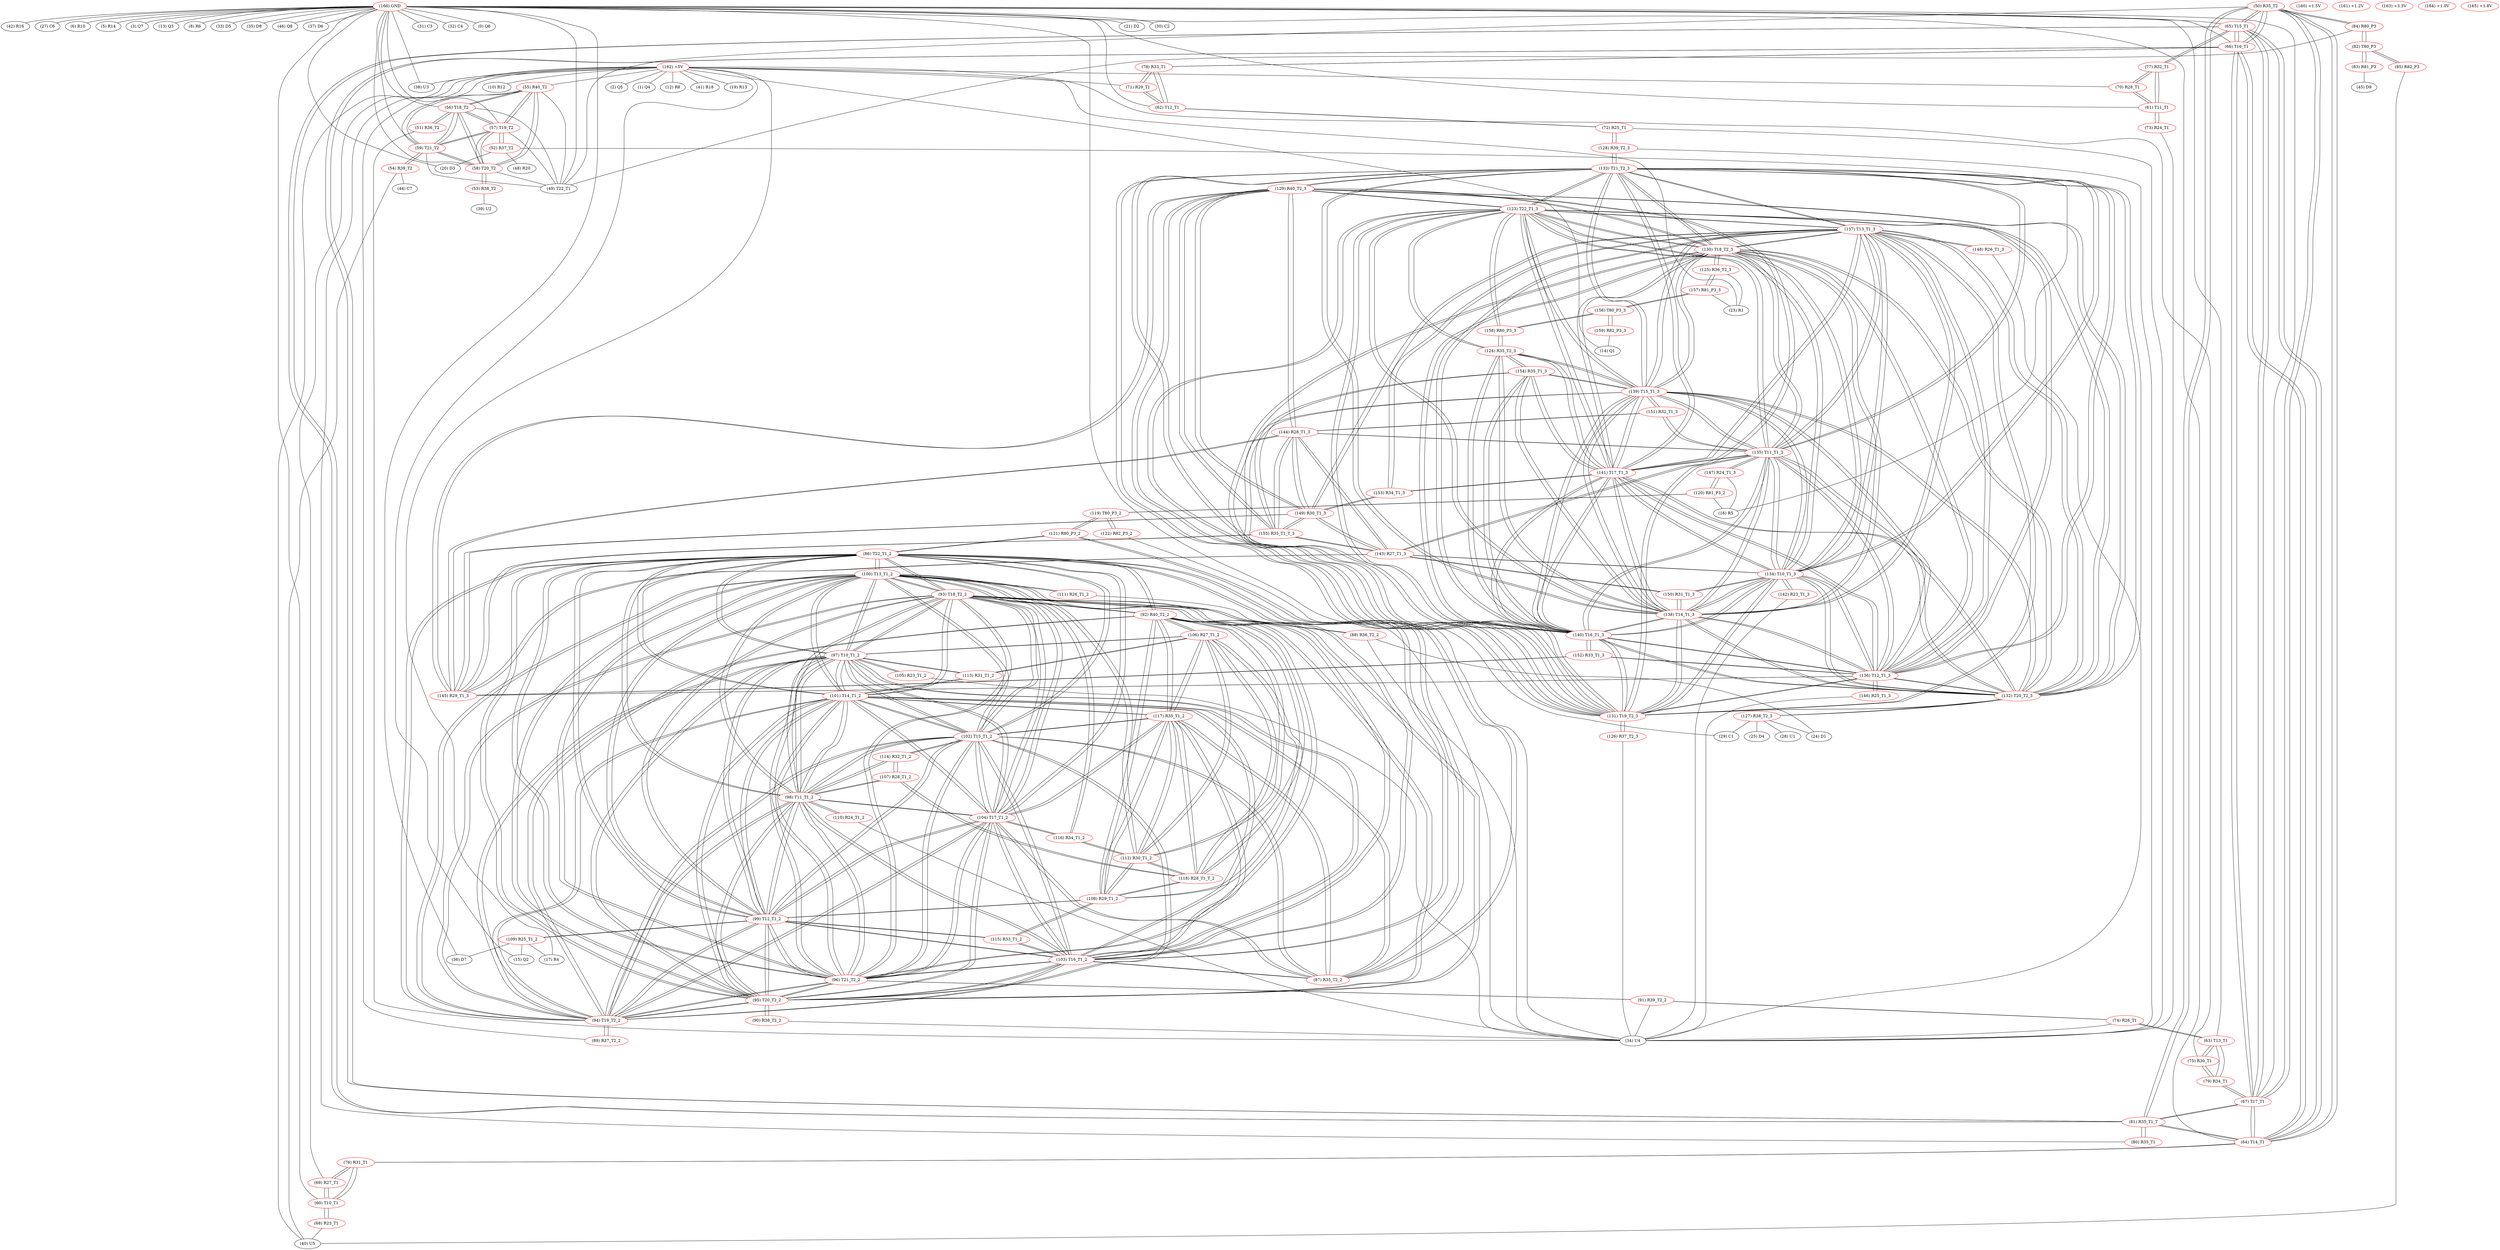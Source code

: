 graph {
	50 [label="(50) R35_T2" color=red]
	65 [label="(65) T15_T1"]
	66 [label="(66) T16_T1"]
	64 [label="(64) T14_T1"]
	67 [label="(67) T17_T1"]
	81 [label="(81) R35_T1_T"]
	84 [label="(84) R80_P3"]
	49 [label="(49) T22_T1"]
	51 [label="(51) R36_T2" color=red]
	34 [label="(34) U4"]
	56 [label="(56) T18_T2"]
	52 [label="(52) R37_T2" color=red]
	48 [label="(48) R20"]
	20 [label="(20) D3"]
	16 [label="(16) R5"]
	57 [label="(57) T19_T2"]
	53 [label="(53) R38_T2" color=red]
	39 [label="(39) U2"]
	58 [label="(58) T20_T2"]
	54 [label="(54) R39_T2" color=red]
	44 [label="(44) C7"]
	40 [label="(40) U5"]
	59 [label="(59) T21_T2"]
	55 [label="(55) R40_T2" color=red]
	57 [label="(57) T19_T2"]
	58 [label="(58) T20_T2"]
	59 [label="(59) T21_T2"]
	49 [label="(49) T22_T1"]
	56 [label="(56) T18_T2"]
	56 [label="(56) T18_T2" color=red]
	57 [label="(57) T19_T2"]
	58 [label="(58) T20_T2"]
	59 [label="(59) T21_T2"]
	49 [label="(49) T22_T1"]
	55 [label="(55) R40_T2"]
	51 [label="(51) R36_T2"]
	57 [label="(57) T19_T2" color=red]
	58 [label="(58) T20_T2"]
	59 [label="(59) T21_T2"]
	49 [label="(49) T22_T1"]
	56 [label="(56) T18_T2"]
	55 [label="(55) R40_T2"]
	52 [label="(52) R37_T2"]
	58 [label="(58) T20_T2" color=red]
	57 [label="(57) T19_T2"]
	59 [label="(59) T21_T2"]
	49 [label="(49) T22_T1"]
	56 [label="(56) T18_T2"]
	55 [label="(55) R40_T2"]
	53 [label="(53) R38_T2"]
	59 [label="(59) T21_T2" color=red]
	57 [label="(57) T19_T2"]
	58 [label="(58) T20_T2"]
	49 [label="(49) T22_T1"]
	56 [label="(56) T18_T2"]
	55 [label="(55) R40_T2"]
	54 [label="(54) R39_T2"]
	60 [label="(60) T10_T1" color=red]
	68 [label="(68) R23_T1"]
	69 [label="(69) R27_T1"]
	76 [label="(76) R31_T1"]
	61 [label="(61) T11_T1" color=red]
	73 [label="(73) R24_T1"]
	77 [label="(77) R32_T1"]
	70 [label="(70) R28_T1"]
	62 [label="(62) T12_T1" color=red]
	78 [label="(78) R33_T1"]
	71 [label="(71) R29_T1"]
	72 [label="(72) R25_T1"]
	63 [label="(63) T13_T1" color=red]
	75 [label="(75) R30_T1"]
	79 [label="(79) R34_T1"]
	74 [label="(74) R26_T1"]
	64 [label="(64) T14_T1" color=red]
	65 [label="(65) T15_T1"]
	66 [label="(66) T16_T1"]
	67 [label="(67) T17_T1"]
	50 [label="(50) R35_T2"]
	81 [label="(81) R35_T1_T"]
	76 [label="(76) R31_T1"]
	65 [label="(65) T15_T1" color=red]
	66 [label="(66) T16_T1"]
	64 [label="(64) T14_T1"]
	67 [label="(67) T17_T1"]
	50 [label="(50) R35_T2"]
	81 [label="(81) R35_T1_T"]
	77 [label="(77) R32_T1"]
	66 [label="(66) T16_T1" color=red]
	65 [label="(65) T15_T1"]
	64 [label="(64) T14_T1"]
	67 [label="(67) T17_T1"]
	50 [label="(50) R35_T2"]
	81 [label="(81) R35_T1_T"]
	78 [label="(78) R33_T1"]
	67 [label="(67) T17_T1" color=red]
	65 [label="(65) T15_T1"]
	66 [label="(66) T16_T1"]
	64 [label="(64) T14_T1"]
	50 [label="(50) R35_T2"]
	81 [label="(81) R35_T1_T"]
	79 [label="(79) R34_T1"]
	68 [label="(68) R23_T1" color=red]
	40 [label="(40) U5"]
	60 [label="(60) T10_T1"]
	69 [label="(69) R27_T1" color=red]
	60 [label="(60) T10_T1"]
	76 [label="(76) R31_T1"]
	70 [label="(70) R28_T1" color=red]
	77 [label="(77) R32_T1"]
	61 [label="(61) T11_T1"]
	71 [label="(71) R29_T1" color=red]
	78 [label="(78) R33_T1"]
	62 [label="(62) T12_T1"]
	72 [label="(72) R25_T1" color=red]
	34 [label="(34) U4"]
	128 [label="(128) R39_T2_3"]
	62 [label="(62) T12_T1"]
	73 [label="(73) R24_T1" color=red]
	34 [label="(34) U4"]
	61 [label="(61) T11_T1"]
	74 [label="(74) R26_T1" color=red]
	34 [label="(34) U4"]
	91 [label="(91) R39_T2_2"]
	63 [label="(63) T13_T1"]
	75 [label="(75) R30_T1" color=red]
	79 [label="(79) R34_T1"]
	63 [label="(63) T13_T1"]
	76 [label="(76) R31_T1" color=red]
	69 [label="(69) R27_T1"]
	60 [label="(60) T10_T1"]
	64 [label="(64) T14_T1"]
	77 [label="(77) R32_T1" color=red]
	65 [label="(65) T15_T1"]
	61 [label="(61) T11_T1"]
	70 [label="(70) R28_T1"]
	78 [label="(78) R33_T1" color=red]
	66 [label="(66) T16_T1"]
	62 [label="(62) T12_T1"]
	71 [label="(71) R29_T1"]
	79 [label="(79) R34_T1" color=red]
	67 [label="(67) T17_T1"]
	75 [label="(75) R30_T1"]
	63 [label="(63) T13_T1"]
	80 [label="(80) R35_T1" color=red]
	81 [label="(81) R35_T1_T"]
	81 [label="(81) R35_T1_T" color=red]
	65 [label="(65) T15_T1"]
	66 [label="(66) T16_T1"]
	64 [label="(64) T14_T1"]
	67 [label="(67) T17_T1"]
	50 [label="(50) R35_T2"]
	80 [label="(80) R35_T1"]
	82 [label="(82) T80_P3" color=red]
	83 [label="(83) R81_P3"]
	85 [label="(85) R82_P3"]
	84 [label="(84) R80_P3"]
	83 [label="(83) R81_P3" color=red]
	45 [label="(45) D9"]
	82 [label="(82) T80_P3"]
	84 [label="(84) R80_P3" color=red]
	49 [label="(49) T22_T1"]
	50 [label="(50) R35_T2"]
	82 [label="(82) T80_P3"]
	85 [label="(85) R82_P3" color=red]
	40 [label="(40) U5"]
	82 [label="(82) T80_P3"]
	86 [label="(86) T22_T1_2" color=red]
	100 [label="(100) T13_T1_2"]
	93 [label="(93) T18_T2_2"]
	94 [label="(94) T19_T2_2"]
	99 [label="(99) T12_T1_2"]
	102 [label="(102) T15_T1_2"]
	101 [label="(101) T14_T1_2"]
	95 [label="(95) T20_T2_2"]
	96 [label="(96) T21_T2_2"]
	98 [label="(98) T11_T1_2"]
	97 [label="(97) T10_T1_2"]
	103 [label="(103) T16_T1_2"]
	104 [label="(104) T17_T1_2"]
	92 [label="(92) R40_T2_2"]
	121 [label="(121) R80_P3_2"]
	87 [label="(87) R35_T2_2"]
	87 [label="(87) R35_T2_2" color=red]
	102 [label="(102) T15_T1_2"]
	103 [label="(103) T16_T1_2"]
	101 [label="(101) T14_T1_2"]
	104 [label="(104) T17_T1_2"]
	117 [label="(117) R35_T1_2"]
	121 [label="(121) R80_P3_2"]
	86 [label="(86) T22_T1_2"]
	88 [label="(88) R36_T2_2" color=red]
	24 [label="(24) D1"]
	34 [label="(34) U4"]
	93 [label="(93) T18_T2_2"]
	89 [label="(89) R37_T2_2" color=red]
	94 [label="(94) T19_T2_2"]
	90 [label="(90) R38_T2_2" color=red]
	34 [label="(34) U4"]
	95 [label="(95) T20_T2_2"]
	91 [label="(91) R39_T2_2" color=red]
	34 [label="(34) U4"]
	74 [label="(74) R26_T1"]
	96 [label="(96) T21_T2_2"]
	92 [label="(92) R40_T2_2" color=red]
	94 [label="(94) T19_T2_2"]
	95 [label="(95) T20_T2_2"]
	96 [label="(96) T21_T2_2"]
	86 [label="(86) T22_T1_2"]
	93 [label="(93) T18_T2_2"]
	108 [label="(108) R29_T1_2"]
	118 [label="(118) R28_T1_T_2"]
	112 [label="(112) R30_T1_2"]
	106 [label="(106) R27_T1_2"]
	117 [label="(117) R35_T1_2"]
	93 [label="(93) T18_T2_2" color=red]
	100 [label="(100) T13_T1_2"]
	94 [label="(94) T19_T2_2"]
	99 [label="(99) T12_T1_2"]
	102 [label="(102) T15_T1_2"]
	101 [label="(101) T14_T1_2"]
	95 [label="(95) T20_T2_2"]
	96 [label="(96) T21_T2_2"]
	98 [label="(98) T11_T1_2"]
	97 [label="(97) T10_T1_2"]
	86 [label="(86) T22_T1_2"]
	103 [label="(103) T16_T1_2"]
	104 [label="(104) T17_T1_2"]
	92 [label="(92) R40_T2_2"]
	88 [label="(88) R36_T2_2"]
	94 [label="(94) T19_T2_2" color=red]
	100 [label="(100) T13_T1_2"]
	93 [label="(93) T18_T2_2"]
	99 [label="(99) T12_T1_2"]
	102 [label="(102) T15_T1_2"]
	101 [label="(101) T14_T1_2"]
	95 [label="(95) T20_T2_2"]
	96 [label="(96) T21_T2_2"]
	98 [label="(98) T11_T1_2"]
	97 [label="(97) T10_T1_2"]
	86 [label="(86) T22_T1_2"]
	103 [label="(103) T16_T1_2"]
	104 [label="(104) T17_T1_2"]
	92 [label="(92) R40_T2_2"]
	89 [label="(89) R37_T2_2"]
	95 [label="(95) T20_T2_2" color=red]
	100 [label="(100) T13_T1_2"]
	93 [label="(93) T18_T2_2"]
	94 [label="(94) T19_T2_2"]
	99 [label="(99) T12_T1_2"]
	102 [label="(102) T15_T1_2"]
	101 [label="(101) T14_T1_2"]
	96 [label="(96) T21_T2_2"]
	98 [label="(98) T11_T1_2"]
	97 [label="(97) T10_T1_2"]
	86 [label="(86) T22_T1_2"]
	103 [label="(103) T16_T1_2"]
	104 [label="(104) T17_T1_2"]
	92 [label="(92) R40_T2_2"]
	90 [label="(90) R38_T2_2"]
	96 [label="(96) T21_T2_2" color=red]
	100 [label="(100) T13_T1_2"]
	93 [label="(93) T18_T2_2"]
	94 [label="(94) T19_T2_2"]
	99 [label="(99) T12_T1_2"]
	102 [label="(102) T15_T1_2"]
	101 [label="(101) T14_T1_2"]
	95 [label="(95) T20_T2_2"]
	98 [label="(98) T11_T1_2"]
	97 [label="(97) T10_T1_2"]
	86 [label="(86) T22_T1_2"]
	103 [label="(103) T16_T1_2"]
	104 [label="(104) T17_T1_2"]
	92 [label="(92) R40_T2_2"]
	91 [label="(91) R39_T2_2"]
	97 [label="(97) T10_T1_2" color=red]
	100 [label="(100) T13_T1_2"]
	93 [label="(93) T18_T2_2"]
	94 [label="(94) T19_T2_2"]
	99 [label="(99) T12_T1_2"]
	102 [label="(102) T15_T1_2"]
	101 [label="(101) T14_T1_2"]
	95 [label="(95) T20_T2_2"]
	96 [label="(96) T21_T2_2"]
	98 [label="(98) T11_T1_2"]
	86 [label="(86) T22_T1_2"]
	103 [label="(103) T16_T1_2"]
	104 [label="(104) T17_T1_2"]
	105 [label="(105) R23_T1_2"]
	106 [label="(106) R27_T1_2"]
	113 [label="(113) R31_T1_2"]
	98 [label="(98) T11_T1_2" color=red]
	100 [label="(100) T13_T1_2"]
	93 [label="(93) T18_T2_2"]
	94 [label="(94) T19_T2_2"]
	99 [label="(99) T12_T1_2"]
	102 [label="(102) T15_T1_2"]
	101 [label="(101) T14_T1_2"]
	95 [label="(95) T20_T2_2"]
	96 [label="(96) T21_T2_2"]
	97 [label="(97) T10_T1_2"]
	86 [label="(86) T22_T1_2"]
	103 [label="(103) T16_T1_2"]
	104 [label="(104) T17_T1_2"]
	110 [label="(110) R24_T1_2"]
	114 [label="(114) R32_T1_2"]
	107 [label="(107) R28_T1_2"]
	99 [label="(99) T12_T1_2" color=red]
	100 [label="(100) T13_T1_2"]
	93 [label="(93) T18_T2_2"]
	94 [label="(94) T19_T2_2"]
	102 [label="(102) T15_T1_2"]
	101 [label="(101) T14_T1_2"]
	95 [label="(95) T20_T2_2"]
	96 [label="(96) T21_T2_2"]
	98 [label="(98) T11_T1_2"]
	97 [label="(97) T10_T1_2"]
	86 [label="(86) T22_T1_2"]
	103 [label="(103) T16_T1_2"]
	104 [label="(104) T17_T1_2"]
	115 [label="(115) R33_T1_2"]
	108 [label="(108) R29_T1_2"]
	109 [label="(109) R25_T1_2"]
	100 [label="(100) T13_T1_2" color=red]
	93 [label="(93) T18_T2_2"]
	94 [label="(94) T19_T2_2"]
	99 [label="(99) T12_T1_2"]
	102 [label="(102) T15_T1_2"]
	101 [label="(101) T14_T1_2"]
	95 [label="(95) T20_T2_2"]
	96 [label="(96) T21_T2_2"]
	98 [label="(98) T11_T1_2"]
	97 [label="(97) T10_T1_2"]
	86 [label="(86) T22_T1_2"]
	103 [label="(103) T16_T1_2"]
	104 [label="(104) T17_T1_2"]
	112 [label="(112) R30_T1_2"]
	116 [label="(116) R34_T1_2"]
	111 [label="(111) R26_T1_2"]
	101 [label="(101) T14_T1_2" color=red]
	100 [label="(100) T13_T1_2"]
	93 [label="(93) T18_T2_2"]
	94 [label="(94) T19_T2_2"]
	99 [label="(99) T12_T1_2"]
	102 [label="(102) T15_T1_2"]
	95 [label="(95) T20_T2_2"]
	96 [label="(96) T21_T2_2"]
	98 [label="(98) T11_T1_2"]
	97 [label="(97) T10_T1_2"]
	86 [label="(86) T22_T1_2"]
	103 [label="(103) T16_T1_2"]
	104 [label="(104) T17_T1_2"]
	87 [label="(87) R35_T2_2"]
	117 [label="(117) R35_T1_2"]
	113 [label="(113) R31_T1_2"]
	102 [label="(102) T15_T1_2" color=red]
	100 [label="(100) T13_T1_2"]
	93 [label="(93) T18_T2_2"]
	94 [label="(94) T19_T2_2"]
	99 [label="(99) T12_T1_2"]
	101 [label="(101) T14_T1_2"]
	95 [label="(95) T20_T2_2"]
	96 [label="(96) T21_T2_2"]
	98 [label="(98) T11_T1_2"]
	97 [label="(97) T10_T1_2"]
	86 [label="(86) T22_T1_2"]
	103 [label="(103) T16_T1_2"]
	104 [label="(104) T17_T1_2"]
	87 [label="(87) R35_T2_2"]
	117 [label="(117) R35_T1_2"]
	114 [label="(114) R32_T1_2"]
	103 [label="(103) T16_T1_2" color=red]
	100 [label="(100) T13_T1_2"]
	93 [label="(93) T18_T2_2"]
	94 [label="(94) T19_T2_2"]
	99 [label="(99) T12_T1_2"]
	102 [label="(102) T15_T1_2"]
	101 [label="(101) T14_T1_2"]
	95 [label="(95) T20_T2_2"]
	96 [label="(96) T21_T2_2"]
	98 [label="(98) T11_T1_2"]
	97 [label="(97) T10_T1_2"]
	86 [label="(86) T22_T1_2"]
	104 [label="(104) T17_T1_2"]
	87 [label="(87) R35_T2_2"]
	117 [label="(117) R35_T1_2"]
	115 [label="(115) R33_T1_2"]
	104 [label="(104) T17_T1_2" color=red]
	100 [label="(100) T13_T1_2"]
	93 [label="(93) T18_T2_2"]
	94 [label="(94) T19_T2_2"]
	99 [label="(99) T12_T1_2"]
	102 [label="(102) T15_T1_2"]
	101 [label="(101) T14_T1_2"]
	95 [label="(95) T20_T2_2"]
	96 [label="(96) T21_T2_2"]
	98 [label="(98) T11_T1_2"]
	97 [label="(97) T10_T1_2"]
	86 [label="(86) T22_T1_2"]
	103 [label="(103) T16_T1_2"]
	87 [label="(87) R35_T2_2"]
	117 [label="(117) R35_T1_2"]
	116 [label="(116) R34_T1_2"]
	105 [label="(105) R23_T1_2" color=red]
	34 [label="(34) U4"]
	97 [label="(97) T10_T1_2"]
	106 [label="(106) R27_T1_2" color=red]
	92 [label="(92) R40_T2_2"]
	108 [label="(108) R29_T1_2"]
	118 [label="(118) R28_T1_T_2"]
	112 [label="(112) R30_T1_2"]
	117 [label="(117) R35_T1_2"]
	97 [label="(97) T10_T1_2"]
	113 [label="(113) R31_T1_2"]
	107 [label="(107) R28_T1_2" color=red]
	114 [label="(114) R32_T1_2"]
	98 [label="(98) T11_T1_2"]
	118 [label="(118) R28_T1_T_2"]
	108 [label="(108) R29_T1_2" color=red]
	92 [label="(92) R40_T2_2"]
	118 [label="(118) R28_T1_T_2"]
	112 [label="(112) R30_T1_2"]
	106 [label="(106) R27_T1_2"]
	117 [label="(117) R35_T1_2"]
	115 [label="(115) R33_T1_2"]
	99 [label="(99) T12_T1_2"]
	109 [label="(109) R25_T1_2" color=red]
	17 [label="(17) R4"]
	15 [label="(15) Q2"]
	36 [label="(36) D7"]
	99 [label="(99) T12_T1_2"]
	110 [label="(110) R24_T1_2" color=red]
	34 [label="(34) U4"]
	98 [label="(98) T11_T1_2"]
	111 [label="(111) R26_T1_2" color=red]
	34 [label="(34) U4"]
	100 [label="(100) T13_T1_2"]
	112 [label="(112) R30_T1_2" color=red]
	92 [label="(92) R40_T2_2"]
	108 [label="(108) R29_T1_2"]
	118 [label="(118) R28_T1_T_2"]
	106 [label="(106) R27_T1_2"]
	117 [label="(117) R35_T1_2"]
	116 [label="(116) R34_T1_2"]
	100 [label="(100) T13_T1_2"]
	113 [label="(113) R31_T1_2" color=red]
	106 [label="(106) R27_T1_2"]
	97 [label="(97) T10_T1_2"]
	101 [label="(101) T14_T1_2"]
	114 [label="(114) R32_T1_2" color=red]
	102 [label="(102) T15_T1_2"]
	98 [label="(98) T11_T1_2"]
	107 [label="(107) R28_T1_2"]
	115 [label="(115) R33_T1_2" color=red]
	103 [label="(103) T16_T1_2"]
	99 [label="(99) T12_T1_2"]
	108 [label="(108) R29_T1_2"]
	116 [label="(116) R34_T1_2" color=red]
	104 [label="(104) T17_T1_2"]
	112 [label="(112) R30_T1_2"]
	100 [label="(100) T13_T1_2"]
	117 [label="(117) R35_T1_2" color=red]
	102 [label="(102) T15_T1_2"]
	103 [label="(103) T16_T1_2"]
	101 [label="(101) T14_T1_2"]
	104 [label="(104) T17_T1_2"]
	87 [label="(87) R35_T2_2"]
	92 [label="(92) R40_T2_2"]
	108 [label="(108) R29_T1_2"]
	118 [label="(118) R28_T1_T_2"]
	112 [label="(112) R30_T1_2"]
	106 [label="(106) R27_T1_2"]
	118 [label="(118) R28_T1_T_2" color=red]
	92 [label="(92) R40_T2_2"]
	108 [label="(108) R29_T1_2"]
	112 [label="(112) R30_T1_2"]
	106 [label="(106) R27_T1_2"]
	117 [label="(117) R35_T1_2"]
	107 [label="(107) R28_T1_2"]
	119 [label="(119) T80_P3_2" color=red]
	120 [label="(120) R81_P3_2"]
	122 [label="(122) R82_P3_2"]
	121 [label="(121) R80_P3_2"]
	120 [label="(120) R81_P3_2" color=red]
	16 [label="(16) R5"]
	147 [label="(147) R24_T1_3"]
	119 [label="(119) T80_P3_2"]
	121 [label="(121) R80_P3_2" color=red]
	86 [label="(86) T22_T1_2"]
	87 [label="(87) R35_T2_2"]
	119 [label="(119) T80_P3_2"]
	122 [label="(122) R82_P3_2" color=red]
	34 [label="(34) U4"]
	119 [label="(119) T80_P3_2"]
	123 [label="(123) T22_T1_3" color=red]
	137 [label="(137) T13_T1_3"]
	130 [label="(130) T18_T2_3"]
	131 [label="(131) T19_T2_3"]
	136 [label="(136) T12_T1_3"]
	139 [label="(139) T15_T1_3"]
	138 [label="(138) T14_T1_3"]
	132 [label="(132) T20_T2_3"]
	133 [label="(133) T21_T2_3"]
	135 [label="(135) T11_T1_3"]
	134 [label="(134) T10_T1_3"]
	140 [label="(140) T16_T1_3"]
	141 [label="(141) T17_T1_3"]
	129 [label="(129) R40_T2_3"]
	158 [label="(158) R80_P3_3"]
	124 [label="(124) R35_T2_3"]
	124 [label="(124) R35_T2_3" color=red]
	139 [label="(139) T15_T1_3"]
	140 [label="(140) T16_T1_3"]
	138 [label="(138) T14_T1_3"]
	141 [label="(141) T17_T1_3"]
	154 [label="(154) R35_T1_3"]
	158 [label="(158) R80_P3_3"]
	123 [label="(123) T22_T1_3"]
	125 [label="(125) R36_T2_3" color=red]
	23 [label="(23) R1"]
	157 [label="(157) R81_P3_3"]
	130 [label="(130) T18_T2_3"]
	126 [label="(126) R37_T2_3" color=red]
	34 [label="(34) U4"]
	131 [label="(131) T19_T2_3"]
	127 [label="(127) R38_T2_3" color=red]
	24 [label="(24) D1"]
	25 [label="(25) D4"]
	28 [label="(28) U1"]
	29 [label="(29) C1"]
	132 [label="(132) T20_T2_3"]
	128 [label="(128) R39_T2_3" color=red]
	34 [label="(34) U4"]
	72 [label="(72) R25_T1"]
	133 [label="(133) T21_T2_3"]
	129 [label="(129) R40_T2_3" color=red]
	131 [label="(131) T19_T2_3"]
	132 [label="(132) T20_T2_3"]
	133 [label="(133) T21_T2_3"]
	123 [label="(123) T22_T1_3"]
	130 [label="(130) T18_T2_3"]
	145 [label="(145) R29_T1_3"]
	144 [label="(144) R28_T1_3"]
	149 [label="(149) R30_T1_3"]
	143 [label="(143) R27_T1_3"]
	155 [label="(155) R35_T1_T_3"]
	130 [label="(130) T18_T2_3" color=red]
	137 [label="(137) T13_T1_3"]
	131 [label="(131) T19_T2_3"]
	136 [label="(136) T12_T1_3"]
	139 [label="(139) T15_T1_3"]
	138 [label="(138) T14_T1_3"]
	132 [label="(132) T20_T2_3"]
	133 [label="(133) T21_T2_3"]
	135 [label="(135) T11_T1_3"]
	134 [label="(134) T10_T1_3"]
	123 [label="(123) T22_T1_3"]
	140 [label="(140) T16_T1_3"]
	141 [label="(141) T17_T1_3"]
	129 [label="(129) R40_T2_3"]
	125 [label="(125) R36_T2_3"]
	131 [label="(131) T19_T2_3" color=red]
	137 [label="(137) T13_T1_3"]
	130 [label="(130) T18_T2_3"]
	136 [label="(136) T12_T1_3"]
	139 [label="(139) T15_T1_3"]
	138 [label="(138) T14_T1_3"]
	132 [label="(132) T20_T2_3"]
	133 [label="(133) T21_T2_3"]
	135 [label="(135) T11_T1_3"]
	134 [label="(134) T10_T1_3"]
	123 [label="(123) T22_T1_3"]
	140 [label="(140) T16_T1_3"]
	141 [label="(141) T17_T1_3"]
	129 [label="(129) R40_T2_3"]
	126 [label="(126) R37_T2_3"]
	132 [label="(132) T20_T2_3" color=red]
	137 [label="(137) T13_T1_3"]
	130 [label="(130) T18_T2_3"]
	131 [label="(131) T19_T2_3"]
	136 [label="(136) T12_T1_3"]
	139 [label="(139) T15_T1_3"]
	138 [label="(138) T14_T1_3"]
	133 [label="(133) T21_T2_3"]
	135 [label="(135) T11_T1_3"]
	134 [label="(134) T10_T1_3"]
	123 [label="(123) T22_T1_3"]
	140 [label="(140) T16_T1_3"]
	141 [label="(141) T17_T1_3"]
	129 [label="(129) R40_T2_3"]
	127 [label="(127) R38_T2_3"]
	133 [label="(133) T21_T2_3" color=red]
	137 [label="(137) T13_T1_3"]
	130 [label="(130) T18_T2_3"]
	131 [label="(131) T19_T2_3"]
	136 [label="(136) T12_T1_3"]
	139 [label="(139) T15_T1_3"]
	138 [label="(138) T14_T1_3"]
	132 [label="(132) T20_T2_3"]
	135 [label="(135) T11_T1_3"]
	134 [label="(134) T10_T1_3"]
	123 [label="(123) T22_T1_3"]
	140 [label="(140) T16_T1_3"]
	141 [label="(141) T17_T1_3"]
	129 [label="(129) R40_T2_3"]
	128 [label="(128) R39_T2_3"]
	134 [label="(134) T10_T1_3" color=red]
	137 [label="(137) T13_T1_3"]
	130 [label="(130) T18_T2_3"]
	131 [label="(131) T19_T2_3"]
	136 [label="(136) T12_T1_3"]
	139 [label="(139) T15_T1_3"]
	138 [label="(138) T14_T1_3"]
	132 [label="(132) T20_T2_3"]
	133 [label="(133) T21_T2_3"]
	135 [label="(135) T11_T1_3"]
	123 [label="(123) T22_T1_3"]
	140 [label="(140) T16_T1_3"]
	141 [label="(141) T17_T1_3"]
	142 [label="(142) R23_T1_3"]
	143 [label="(143) R27_T1_3"]
	150 [label="(150) R31_T1_3"]
	135 [label="(135) T11_T1_3" color=red]
	137 [label="(137) T13_T1_3"]
	130 [label="(130) T18_T2_3"]
	131 [label="(131) T19_T2_3"]
	136 [label="(136) T12_T1_3"]
	139 [label="(139) T15_T1_3"]
	138 [label="(138) T14_T1_3"]
	132 [label="(132) T20_T2_3"]
	133 [label="(133) T21_T2_3"]
	134 [label="(134) T10_T1_3"]
	123 [label="(123) T22_T1_3"]
	140 [label="(140) T16_T1_3"]
	141 [label="(141) T17_T1_3"]
	147 [label="(147) R24_T1_3"]
	151 [label="(151) R32_T1_3"]
	144 [label="(144) R28_T1_3"]
	136 [label="(136) T12_T1_3" color=red]
	137 [label="(137) T13_T1_3"]
	130 [label="(130) T18_T2_3"]
	131 [label="(131) T19_T2_3"]
	139 [label="(139) T15_T1_3"]
	138 [label="(138) T14_T1_3"]
	132 [label="(132) T20_T2_3"]
	133 [label="(133) T21_T2_3"]
	135 [label="(135) T11_T1_3"]
	134 [label="(134) T10_T1_3"]
	123 [label="(123) T22_T1_3"]
	140 [label="(140) T16_T1_3"]
	141 [label="(141) T17_T1_3"]
	152 [label="(152) R33_T1_3"]
	145 [label="(145) R29_T1_3"]
	146 [label="(146) R25_T1_3"]
	137 [label="(137) T13_T1_3" color=red]
	130 [label="(130) T18_T2_3"]
	131 [label="(131) T19_T2_3"]
	136 [label="(136) T12_T1_3"]
	139 [label="(139) T15_T1_3"]
	138 [label="(138) T14_T1_3"]
	132 [label="(132) T20_T2_3"]
	133 [label="(133) T21_T2_3"]
	135 [label="(135) T11_T1_3"]
	134 [label="(134) T10_T1_3"]
	123 [label="(123) T22_T1_3"]
	140 [label="(140) T16_T1_3"]
	141 [label="(141) T17_T1_3"]
	149 [label="(149) R30_T1_3"]
	153 [label="(153) R34_T1_3"]
	148 [label="(148) R26_T1_3"]
	138 [label="(138) T14_T1_3" color=red]
	137 [label="(137) T13_T1_3"]
	130 [label="(130) T18_T2_3"]
	131 [label="(131) T19_T2_3"]
	136 [label="(136) T12_T1_3"]
	139 [label="(139) T15_T1_3"]
	132 [label="(132) T20_T2_3"]
	133 [label="(133) T21_T2_3"]
	135 [label="(135) T11_T1_3"]
	134 [label="(134) T10_T1_3"]
	123 [label="(123) T22_T1_3"]
	140 [label="(140) T16_T1_3"]
	141 [label="(141) T17_T1_3"]
	124 [label="(124) R35_T2_3"]
	154 [label="(154) R35_T1_3"]
	150 [label="(150) R31_T1_3"]
	139 [label="(139) T15_T1_3" color=red]
	137 [label="(137) T13_T1_3"]
	130 [label="(130) T18_T2_3"]
	131 [label="(131) T19_T2_3"]
	136 [label="(136) T12_T1_3"]
	138 [label="(138) T14_T1_3"]
	132 [label="(132) T20_T2_3"]
	133 [label="(133) T21_T2_3"]
	135 [label="(135) T11_T1_3"]
	134 [label="(134) T10_T1_3"]
	123 [label="(123) T22_T1_3"]
	140 [label="(140) T16_T1_3"]
	141 [label="(141) T17_T1_3"]
	124 [label="(124) R35_T2_3"]
	154 [label="(154) R35_T1_3"]
	151 [label="(151) R32_T1_3"]
	140 [label="(140) T16_T1_3" color=red]
	137 [label="(137) T13_T1_3"]
	130 [label="(130) T18_T2_3"]
	131 [label="(131) T19_T2_3"]
	136 [label="(136) T12_T1_3"]
	139 [label="(139) T15_T1_3"]
	138 [label="(138) T14_T1_3"]
	132 [label="(132) T20_T2_3"]
	133 [label="(133) T21_T2_3"]
	135 [label="(135) T11_T1_3"]
	134 [label="(134) T10_T1_3"]
	123 [label="(123) T22_T1_3"]
	141 [label="(141) T17_T1_3"]
	124 [label="(124) R35_T2_3"]
	154 [label="(154) R35_T1_3"]
	152 [label="(152) R33_T1_3"]
	141 [label="(141) T17_T1_3" color=red]
	137 [label="(137) T13_T1_3"]
	130 [label="(130) T18_T2_3"]
	131 [label="(131) T19_T2_3"]
	136 [label="(136) T12_T1_3"]
	139 [label="(139) T15_T1_3"]
	138 [label="(138) T14_T1_3"]
	132 [label="(132) T20_T2_3"]
	133 [label="(133) T21_T2_3"]
	135 [label="(135) T11_T1_3"]
	134 [label="(134) T10_T1_3"]
	123 [label="(123) T22_T1_3"]
	140 [label="(140) T16_T1_3"]
	124 [label="(124) R35_T2_3"]
	154 [label="(154) R35_T1_3"]
	153 [label="(153) R34_T1_3"]
	142 [label="(142) R23_T1_3" color=red]
	34 [label="(34) U4"]
	134 [label="(134) T10_T1_3"]
	143 [label="(143) R27_T1_3" color=red]
	129 [label="(129) R40_T2_3"]
	145 [label="(145) R29_T1_3"]
	144 [label="(144) R28_T1_3"]
	149 [label="(149) R30_T1_3"]
	155 [label="(155) R35_T1_T_3"]
	134 [label="(134) T10_T1_3"]
	150 [label="(150) R31_T1_3"]
	144 [label="(144) R28_T1_3" color=red]
	129 [label="(129) R40_T2_3"]
	145 [label="(145) R29_T1_3"]
	149 [label="(149) R30_T1_3"]
	143 [label="(143) R27_T1_3"]
	155 [label="(155) R35_T1_T_3"]
	151 [label="(151) R32_T1_3"]
	135 [label="(135) T11_T1_3"]
	145 [label="(145) R29_T1_3" color=red]
	129 [label="(129) R40_T2_3"]
	144 [label="(144) R28_T1_3"]
	149 [label="(149) R30_T1_3"]
	143 [label="(143) R27_T1_3"]
	155 [label="(155) R35_T1_T_3"]
	152 [label="(152) R33_T1_3"]
	136 [label="(136) T12_T1_3"]
	146 [label="(146) R25_T1_3" color=red]
	34 [label="(34) U4"]
	136 [label="(136) T12_T1_3"]
	147 [label="(147) R24_T1_3" color=red]
	120 [label="(120) R81_P3_2"]
	16 [label="(16) R5"]
	135 [label="(135) T11_T1_3"]
	148 [label="(148) R26_T1_3" color=red]
	34 [label="(34) U4"]
	137 [label="(137) T13_T1_3"]
	149 [label="(149) R30_T1_3" color=red]
	129 [label="(129) R40_T2_3"]
	145 [label="(145) R29_T1_3"]
	144 [label="(144) R28_T1_3"]
	143 [label="(143) R27_T1_3"]
	155 [label="(155) R35_T1_T_3"]
	153 [label="(153) R34_T1_3"]
	137 [label="(137) T13_T1_3"]
	150 [label="(150) R31_T1_3" color=red]
	143 [label="(143) R27_T1_3"]
	134 [label="(134) T10_T1_3"]
	138 [label="(138) T14_T1_3"]
	151 [label="(151) R32_T1_3" color=red]
	139 [label="(139) T15_T1_3"]
	135 [label="(135) T11_T1_3"]
	144 [label="(144) R28_T1_3"]
	152 [label="(152) R33_T1_3" color=red]
	140 [label="(140) T16_T1_3"]
	136 [label="(136) T12_T1_3"]
	145 [label="(145) R29_T1_3"]
	153 [label="(153) R34_T1_3" color=red]
	141 [label="(141) T17_T1_3"]
	149 [label="(149) R30_T1_3"]
	137 [label="(137) T13_T1_3"]
	154 [label="(154) R35_T1_3" color=red]
	139 [label="(139) T15_T1_3"]
	140 [label="(140) T16_T1_3"]
	138 [label="(138) T14_T1_3"]
	141 [label="(141) T17_T1_3"]
	124 [label="(124) R35_T2_3"]
	155 [label="(155) R35_T1_T_3"]
	155 [label="(155) R35_T1_T_3" color=red]
	129 [label="(129) R40_T2_3"]
	145 [label="(145) R29_T1_3"]
	144 [label="(144) R28_T1_3"]
	149 [label="(149) R30_T1_3"]
	143 [label="(143) R27_T1_3"]
	154 [label="(154) R35_T1_3"]
	156 [label="(156) T80_P3_3" color=red]
	157 [label="(157) R81_P3_3"]
	159 [label="(159) R82_P3_3"]
	158 [label="(158) R80_P3_3"]
	157 [label="(157) R81_P3_3" color=red]
	23 [label="(23) R1"]
	125 [label="(125) R36_T2_3"]
	156 [label="(156) T80_P3_3"]
	158 [label="(158) R80_P3_3" color=red]
	123 [label="(123) T22_T1_3"]
	124 [label="(124) R35_T2_3"]
	156 [label="(156) T80_P3_3"]
	159 [label="(159) R82_P3_3" color=red]
	14 [label="(14) Q1"]
	156 [label="(156) T80_P3_3"]
	160 [label="(160) +1.5V" color=red]
	161 [label="(161) +1.2V" color=red]
	162 [label="(162) +5V" color=red]
	2 [label="(2) Q5"]
	1 [label="(1) Q4"]
	12 [label="(12) R8"]
	41 [label="(41) R18"]
	40 [label="(40) U5"]
	38 [label="(38) U3"]
	15 [label="(15) Q2"]
	17 [label="(17) R4"]
	14 [label="(14) Q1"]
	23 [label="(23) R1"]
	19 [label="(19) R13"]
	10 [label="(10) R12"]
	89 [label="(89) R37_T2_2"]
	55 [label="(55) R40_T2"]
	71 [label="(71) R29_T1"]
	70 [label="(70) R28_T1"]
	75 [label="(75) R30_T1"]
	69 [label="(69) R27_T1"]
	80 [label="(80) R35_T1"]
	163 [label="(163) +3.3V" color=red]
	164 [label="(164) +1.0V" color=red]
	165 [label="(165) +1.8V" color=red]
	166 [label="(166) GND" color=red]
	31 [label="(31) C3"]
	32 [label="(32) C4"]
	20 [label="(20) D3"]
	0 [label="(0) Q6"]
	21 [label="(21) D2"]
	30 [label="(30) C2"]
	38 [label="(38) U3"]
	29 [label="(29) C1"]
	42 [label="(42) R16"]
	27 [label="(27) C6"]
	6 [label="(6) R10"]
	5 [label="(5) R14"]
	3 [label="(3) Q7"]
	13 [label="(13) Q3"]
	8 [label="(8) R6"]
	33 [label="(33) D5"]
	35 [label="(35) D8"]
	46 [label="(46) Q8"]
	36 [label="(36) D7"]
	37 [label="(37) D6"]
	63 [label="(63) T13_T1"]
	56 [label="(56) T18_T2"]
	57 [label="(57) T19_T2"]
	62 [label="(62) T12_T1"]
	65 [label="(65) T15_T1"]
	64 [label="(64) T14_T1"]
	58 [label="(58) T20_T2"]
	59 [label="(59) T21_T2"]
	61 [label="(61) T11_T1"]
	60 [label="(60) T10_T1"]
	49 [label="(49) T22_T1"]
	66 [label="(66) T16_T1"]
	67 [label="(67) T17_T1"]
	50 -- 65
	50 -- 66
	50 -- 64
	50 -- 67
	50 -- 81
	50 -- 84
	50 -- 49
	51 -- 34
	51 -- 56
	52 -- 48
	52 -- 20
	52 -- 16
	52 -- 57
	53 -- 39
	53 -- 58
	54 -- 44
	54 -- 40
	54 -- 59
	55 -- 57
	55 -- 58
	55 -- 59
	55 -- 49
	55 -- 56
	56 -- 57
	56 -- 58
	56 -- 59
	56 -- 49
	56 -- 55
	56 -- 51
	57 -- 58
	57 -- 59
	57 -- 49
	57 -- 56
	57 -- 55
	57 -- 52
	58 -- 57
	58 -- 59
	58 -- 49
	58 -- 56
	58 -- 55
	58 -- 53
	59 -- 57
	59 -- 58
	59 -- 49
	59 -- 56
	59 -- 55
	59 -- 54
	60 -- 68
	60 -- 69
	60 -- 76
	61 -- 73
	61 -- 77
	61 -- 70
	62 -- 78
	62 -- 71
	62 -- 72
	63 -- 75
	63 -- 79
	63 -- 74
	64 -- 65
	64 -- 66
	64 -- 67
	64 -- 50
	64 -- 81
	64 -- 76
	65 -- 66
	65 -- 64
	65 -- 67
	65 -- 50
	65 -- 81
	65 -- 77
	66 -- 65
	66 -- 64
	66 -- 67
	66 -- 50
	66 -- 81
	66 -- 78
	67 -- 65
	67 -- 66
	67 -- 64
	67 -- 50
	67 -- 81
	67 -- 79
	68 -- 40
	68 -- 60
	69 -- 60
	69 -- 76
	70 -- 77
	70 -- 61
	71 -- 78
	71 -- 62
	72 -- 34
	72 -- 128
	72 -- 62
	73 -- 34
	73 -- 61
	74 -- 34
	74 -- 91
	74 -- 63
	75 -- 79
	75 -- 63
	76 -- 69
	76 -- 60
	76 -- 64
	77 -- 65
	77 -- 61
	77 -- 70
	78 -- 66
	78 -- 62
	78 -- 71
	79 -- 67
	79 -- 75
	79 -- 63
	80 -- 81
	81 -- 65
	81 -- 66
	81 -- 64
	81 -- 67
	81 -- 50
	81 -- 80
	82 -- 83
	82 -- 85
	82 -- 84
	83 -- 45
	83 -- 82
	84 -- 49
	84 -- 50
	84 -- 82
	85 -- 40
	85 -- 82
	86 -- 100
	86 -- 93
	86 -- 94
	86 -- 99
	86 -- 102
	86 -- 101
	86 -- 95
	86 -- 96
	86 -- 98
	86 -- 97
	86 -- 103
	86 -- 104
	86 -- 92
	86 -- 121
	86 -- 87
	87 -- 102
	87 -- 103
	87 -- 101
	87 -- 104
	87 -- 117
	87 -- 121
	87 -- 86
	88 -- 24
	88 -- 34
	88 -- 93
	89 -- 94
	90 -- 34
	90 -- 95
	91 -- 34
	91 -- 74
	91 -- 96
	92 -- 94
	92 -- 95
	92 -- 96
	92 -- 86
	92 -- 93
	92 -- 108
	92 -- 118
	92 -- 112
	92 -- 106
	92 -- 117
	93 -- 100
	93 -- 94
	93 -- 99
	93 -- 102
	93 -- 101
	93 -- 95
	93 -- 96
	93 -- 98
	93 -- 97
	93 -- 86
	93 -- 103
	93 -- 104
	93 -- 92
	93 -- 88
	94 -- 100
	94 -- 93
	94 -- 99
	94 -- 102
	94 -- 101
	94 -- 95
	94 -- 96
	94 -- 98
	94 -- 97
	94 -- 86
	94 -- 103
	94 -- 104
	94 -- 92
	94 -- 89
	95 -- 100
	95 -- 93
	95 -- 94
	95 -- 99
	95 -- 102
	95 -- 101
	95 -- 96
	95 -- 98
	95 -- 97
	95 -- 86
	95 -- 103
	95 -- 104
	95 -- 92
	95 -- 90
	96 -- 100
	96 -- 93
	96 -- 94
	96 -- 99
	96 -- 102
	96 -- 101
	96 -- 95
	96 -- 98
	96 -- 97
	96 -- 86
	96 -- 103
	96 -- 104
	96 -- 92
	96 -- 91
	97 -- 100
	97 -- 93
	97 -- 94
	97 -- 99
	97 -- 102
	97 -- 101
	97 -- 95
	97 -- 96
	97 -- 98
	97 -- 86
	97 -- 103
	97 -- 104
	97 -- 105
	97 -- 106
	97 -- 113
	98 -- 100
	98 -- 93
	98 -- 94
	98 -- 99
	98 -- 102
	98 -- 101
	98 -- 95
	98 -- 96
	98 -- 97
	98 -- 86
	98 -- 103
	98 -- 104
	98 -- 110
	98 -- 114
	98 -- 107
	99 -- 100
	99 -- 93
	99 -- 94
	99 -- 102
	99 -- 101
	99 -- 95
	99 -- 96
	99 -- 98
	99 -- 97
	99 -- 86
	99 -- 103
	99 -- 104
	99 -- 115
	99 -- 108
	99 -- 109
	100 -- 93
	100 -- 94
	100 -- 99
	100 -- 102
	100 -- 101
	100 -- 95
	100 -- 96
	100 -- 98
	100 -- 97
	100 -- 86
	100 -- 103
	100 -- 104
	100 -- 112
	100 -- 116
	100 -- 111
	101 -- 100
	101 -- 93
	101 -- 94
	101 -- 99
	101 -- 102
	101 -- 95
	101 -- 96
	101 -- 98
	101 -- 97
	101 -- 86
	101 -- 103
	101 -- 104
	101 -- 87
	101 -- 117
	101 -- 113
	102 -- 100
	102 -- 93
	102 -- 94
	102 -- 99
	102 -- 101
	102 -- 95
	102 -- 96
	102 -- 98
	102 -- 97
	102 -- 86
	102 -- 103
	102 -- 104
	102 -- 87
	102 -- 117
	102 -- 114
	103 -- 100
	103 -- 93
	103 -- 94
	103 -- 99
	103 -- 102
	103 -- 101
	103 -- 95
	103 -- 96
	103 -- 98
	103 -- 97
	103 -- 86
	103 -- 104
	103 -- 87
	103 -- 117
	103 -- 115
	104 -- 100
	104 -- 93
	104 -- 94
	104 -- 99
	104 -- 102
	104 -- 101
	104 -- 95
	104 -- 96
	104 -- 98
	104 -- 97
	104 -- 86
	104 -- 103
	104 -- 87
	104 -- 117
	104 -- 116
	105 -- 34
	105 -- 97
	106 -- 92
	106 -- 108
	106 -- 118
	106 -- 112
	106 -- 117
	106 -- 97
	106 -- 113
	107 -- 114
	107 -- 98
	107 -- 118
	108 -- 92
	108 -- 118
	108 -- 112
	108 -- 106
	108 -- 117
	108 -- 115
	108 -- 99
	109 -- 17
	109 -- 15
	109 -- 36
	109 -- 99
	110 -- 34
	110 -- 98
	111 -- 34
	111 -- 100
	112 -- 92
	112 -- 108
	112 -- 118
	112 -- 106
	112 -- 117
	112 -- 116
	112 -- 100
	113 -- 106
	113 -- 97
	113 -- 101
	114 -- 102
	114 -- 98
	114 -- 107
	115 -- 103
	115 -- 99
	115 -- 108
	116 -- 104
	116 -- 112
	116 -- 100
	117 -- 102
	117 -- 103
	117 -- 101
	117 -- 104
	117 -- 87
	117 -- 92
	117 -- 108
	117 -- 118
	117 -- 112
	117 -- 106
	118 -- 92
	118 -- 108
	118 -- 112
	118 -- 106
	118 -- 117
	118 -- 107
	119 -- 120
	119 -- 122
	119 -- 121
	120 -- 16
	120 -- 147
	120 -- 119
	121 -- 86
	121 -- 87
	121 -- 119
	122 -- 34
	122 -- 119
	123 -- 137
	123 -- 130
	123 -- 131
	123 -- 136
	123 -- 139
	123 -- 138
	123 -- 132
	123 -- 133
	123 -- 135
	123 -- 134
	123 -- 140
	123 -- 141
	123 -- 129
	123 -- 158
	123 -- 124
	124 -- 139
	124 -- 140
	124 -- 138
	124 -- 141
	124 -- 154
	124 -- 158
	124 -- 123
	125 -- 23
	125 -- 157
	125 -- 130
	126 -- 34
	126 -- 131
	127 -- 24
	127 -- 25
	127 -- 28
	127 -- 29
	127 -- 132
	128 -- 34
	128 -- 72
	128 -- 133
	129 -- 131
	129 -- 132
	129 -- 133
	129 -- 123
	129 -- 130
	129 -- 145
	129 -- 144
	129 -- 149
	129 -- 143
	129 -- 155
	130 -- 137
	130 -- 131
	130 -- 136
	130 -- 139
	130 -- 138
	130 -- 132
	130 -- 133
	130 -- 135
	130 -- 134
	130 -- 123
	130 -- 140
	130 -- 141
	130 -- 129
	130 -- 125
	131 -- 137
	131 -- 130
	131 -- 136
	131 -- 139
	131 -- 138
	131 -- 132
	131 -- 133
	131 -- 135
	131 -- 134
	131 -- 123
	131 -- 140
	131 -- 141
	131 -- 129
	131 -- 126
	132 -- 137
	132 -- 130
	132 -- 131
	132 -- 136
	132 -- 139
	132 -- 138
	132 -- 133
	132 -- 135
	132 -- 134
	132 -- 123
	132 -- 140
	132 -- 141
	132 -- 129
	132 -- 127
	133 -- 137
	133 -- 130
	133 -- 131
	133 -- 136
	133 -- 139
	133 -- 138
	133 -- 132
	133 -- 135
	133 -- 134
	133 -- 123
	133 -- 140
	133 -- 141
	133 -- 129
	133 -- 128
	134 -- 137
	134 -- 130
	134 -- 131
	134 -- 136
	134 -- 139
	134 -- 138
	134 -- 132
	134 -- 133
	134 -- 135
	134 -- 123
	134 -- 140
	134 -- 141
	134 -- 142
	134 -- 143
	134 -- 150
	135 -- 137
	135 -- 130
	135 -- 131
	135 -- 136
	135 -- 139
	135 -- 138
	135 -- 132
	135 -- 133
	135 -- 134
	135 -- 123
	135 -- 140
	135 -- 141
	135 -- 147
	135 -- 151
	135 -- 144
	136 -- 137
	136 -- 130
	136 -- 131
	136 -- 139
	136 -- 138
	136 -- 132
	136 -- 133
	136 -- 135
	136 -- 134
	136 -- 123
	136 -- 140
	136 -- 141
	136 -- 152
	136 -- 145
	136 -- 146
	137 -- 130
	137 -- 131
	137 -- 136
	137 -- 139
	137 -- 138
	137 -- 132
	137 -- 133
	137 -- 135
	137 -- 134
	137 -- 123
	137 -- 140
	137 -- 141
	137 -- 149
	137 -- 153
	137 -- 148
	138 -- 137
	138 -- 130
	138 -- 131
	138 -- 136
	138 -- 139
	138 -- 132
	138 -- 133
	138 -- 135
	138 -- 134
	138 -- 123
	138 -- 140
	138 -- 141
	138 -- 124
	138 -- 154
	138 -- 150
	139 -- 137
	139 -- 130
	139 -- 131
	139 -- 136
	139 -- 138
	139 -- 132
	139 -- 133
	139 -- 135
	139 -- 134
	139 -- 123
	139 -- 140
	139 -- 141
	139 -- 124
	139 -- 154
	139 -- 151
	140 -- 137
	140 -- 130
	140 -- 131
	140 -- 136
	140 -- 139
	140 -- 138
	140 -- 132
	140 -- 133
	140 -- 135
	140 -- 134
	140 -- 123
	140 -- 141
	140 -- 124
	140 -- 154
	140 -- 152
	141 -- 137
	141 -- 130
	141 -- 131
	141 -- 136
	141 -- 139
	141 -- 138
	141 -- 132
	141 -- 133
	141 -- 135
	141 -- 134
	141 -- 123
	141 -- 140
	141 -- 124
	141 -- 154
	141 -- 153
	142 -- 34
	142 -- 134
	143 -- 129
	143 -- 145
	143 -- 144
	143 -- 149
	143 -- 155
	143 -- 134
	143 -- 150
	144 -- 129
	144 -- 145
	144 -- 149
	144 -- 143
	144 -- 155
	144 -- 151
	144 -- 135
	145 -- 129
	145 -- 144
	145 -- 149
	145 -- 143
	145 -- 155
	145 -- 152
	145 -- 136
	146 -- 34
	146 -- 136
	147 -- 120
	147 -- 16
	147 -- 135
	148 -- 34
	148 -- 137
	149 -- 129
	149 -- 145
	149 -- 144
	149 -- 143
	149 -- 155
	149 -- 153
	149 -- 137
	150 -- 143
	150 -- 134
	150 -- 138
	151 -- 139
	151 -- 135
	151 -- 144
	152 -- 140
	152 -- 136
	152 -- 145
	153 -- 141
	153 -- 149
	153 -- 137
	154 -- 139
	154 -- 140
	154 -- 138
	154 -- 141
	154 -- 124
	154 -- 155
	155 -- 129
	155 -- 145
	155 -- 144
	155 -- 149
	155 -- 143
	155 -- 154
	156 -- 157
	156 -- 159
	156 -- 158
	157 -- 23
	157 -- 125
	157 -- 156
	158 -- 123
	158 -- 124
	158 -- 156
	159 -- 14
	159 -- 156
	162 -- 2
	162 -- 1
	162 -- 12
	162 -- 41
	162 -- 40
	162 -- 38
	162 -- 15
	162 -- 17
	162 -- 14
	162 -- 23
	162 -- 19
	162 -- 10
	162 -- 89
	162 -- 55
	162 -- 71
	162 -- 70
	162 -- 75
	162 -- 69
	162 -- 80
	166 -- 31
	166 -- 32
	166 -- 20
	166 -- 0
	166 -- 21
	166 -- 30
	166 -- 38
	166 -- 29
	166 -- 42
	166 -- 27
	166 -- 6
	166 -- 5
	166 -- 3
	166 -- 13
	166 -- 8
	166 -- 33
	166 -- 35
	166 -- 46
	166 -- 36
	166 -- 37
	166 -- 63
	166 -- 56
	166 -- 57
	166 -- 62
	166 -- 65
	166 -- 64
	166 -- 58
	166 -- 59
	166 -- 61
	166 -- 60
	166 -- 49
	166 -- 66
	166 -- 67
}